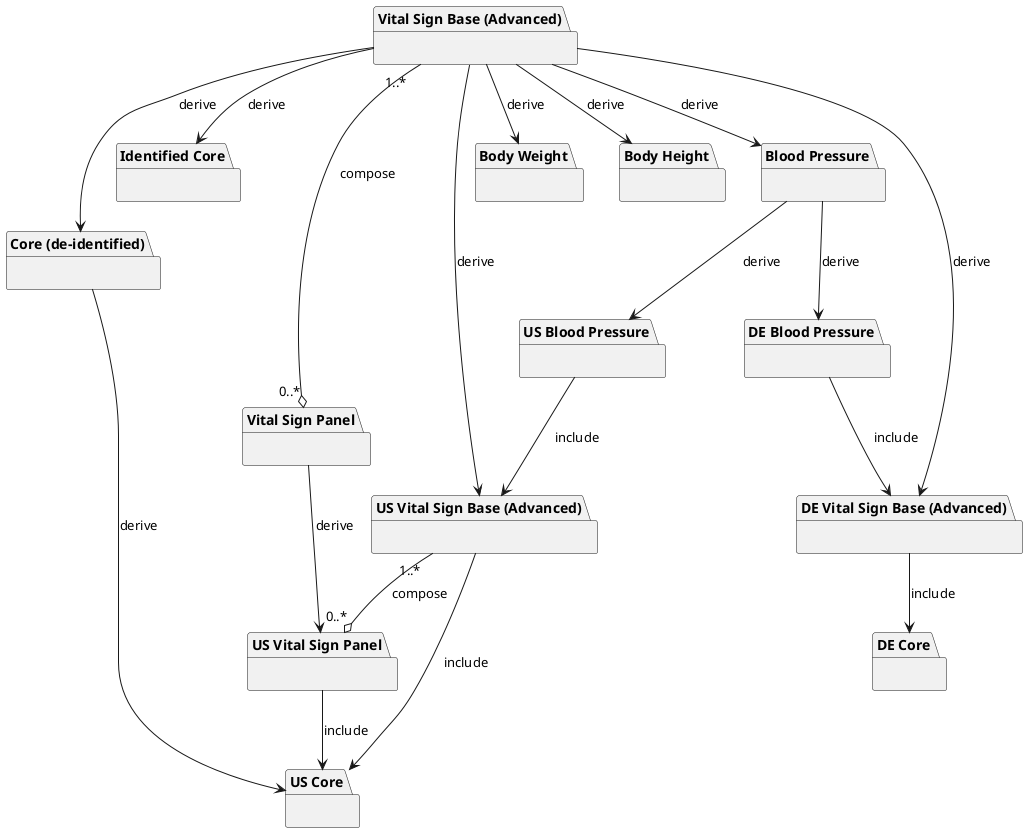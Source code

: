 @startuml

package "Core (de-identified)" as pkg0 {
}

package "Identified Core" as pkg0a {

}

package "US Core" as pkg0us {
}

package "DE Core" as pkg0de {
}

package "Vital Sign Base (Advanced)" as pkg1 {
}

pkg1 --> pkg0a : derive

package "Vital Sign Panel" as pkg1a {

}

pkg1 "1..*" --o "0..*" pkg1a : compose

package "Blood Pressure" as pkg2 {
}

package "Body Weight" as pkg3 {
}
package "Body Height" as pkg4 {
}

package "US Vital Sign Base (Advanced)" as pkg1us {
}

package "US Vital Sign Panel" as pkg1usA {

}

pkg1us "1..*" --o "0..*" pkg1usA : compose
pkg1a --> pkg1usA : derive

package "US Blood Pressure" as pkg2us {
}

package "DE Vital Sign Base (Advanced)" as pkg1de {
}

package "DE Blood Pressure" as pkg2de {
}

pkg0 --> pkg0us : derive

pkg1 --> pkg1us : derive
pkg1 --> pkg1de : derive

pkg2 --> pkg2us : derive
pkg2 --> pkg2de : derive

pkg1 -down-> pkg0 : derive
pkg1 -down-> pkg2 : derive
pkg1 -down-> pkg3 : derive
pkg1 -down-> pkg4 : derive

pkg1us --> pkg0us : include
pkg1de --> pkg0de : include

pkg2us --> pkg1us : include
pkg2de --> pkg1de : include

pkg1usA --> pkg0us : include


@enduml